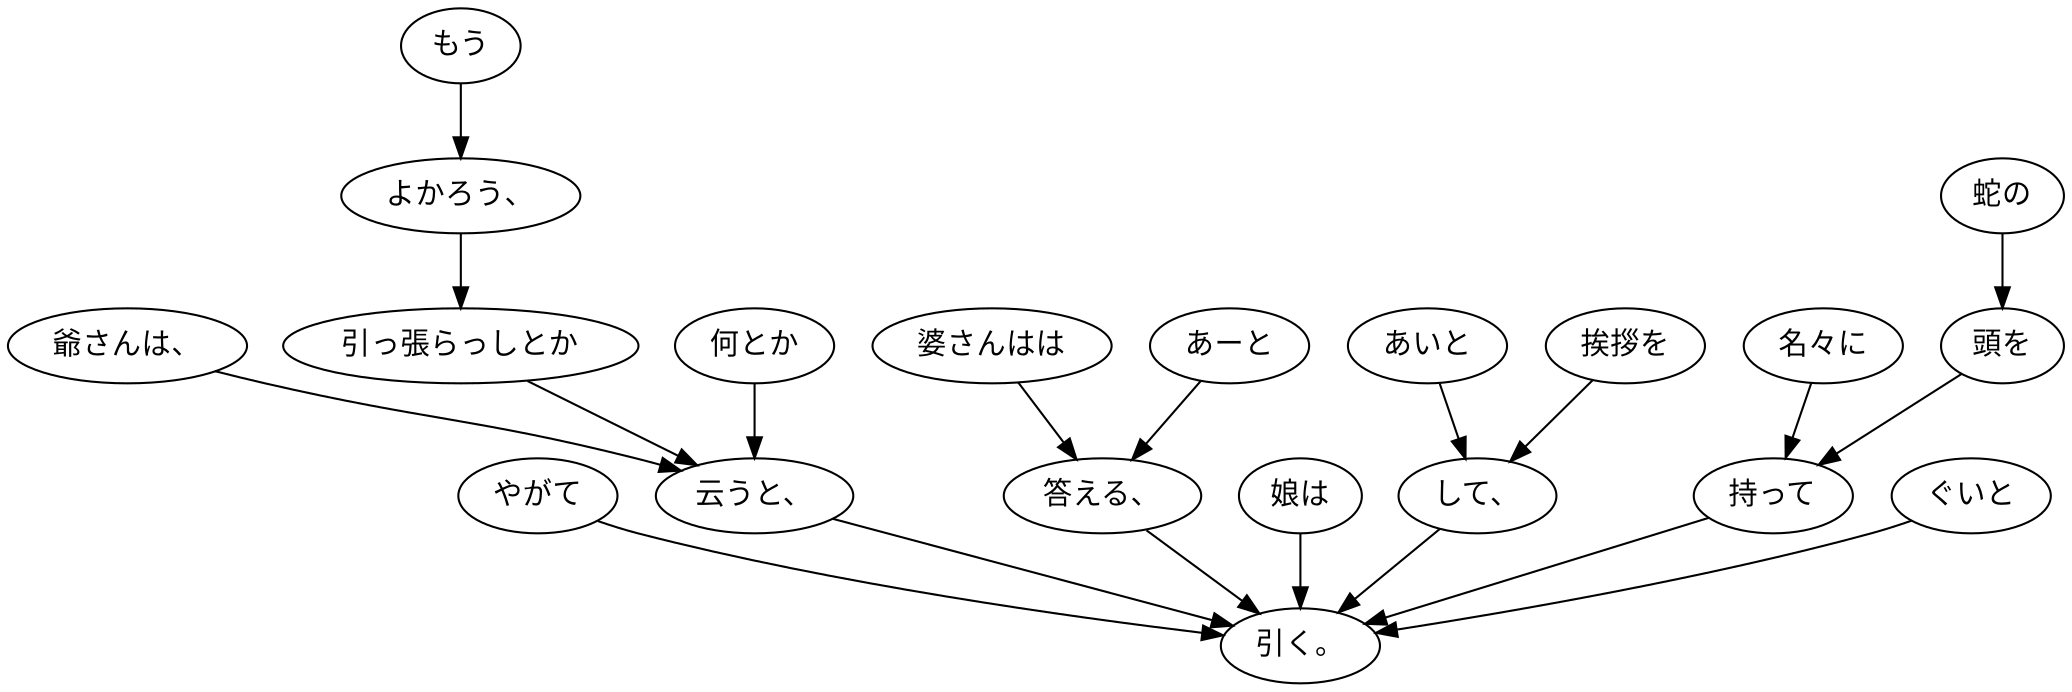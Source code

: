 digraph graph3623 {
	node0 [label="やがて"];
	node1 [label="爺さんは、"];
	node2 [label="もう"];
	node3 [label="よかろう、"];
	node4 [label="引っ張らっしとか"];
	node5 [label="何とか"];
	node6 [label="云うと、"];
	node7 [label="婆さんはは"];
	node8 [label="あーと"];
	node9 [label="答える、"];
	node10 [label="娘は"];
	node11 [label="あいと"];
	node12 [label="挨拶を"];
	node13 [label="して、"];
	node14 [label="名々に"];
	node15 [label="蛇の"];
	node16 [label="頭を"];
	node17 [label="持って"];
	node18 [label="ぐいと"];
	node19 [label="引く。"];
	node0 -> node19;
	node1 -> node6;
	node2 -> node3;
	node3 -> node4;
	node4 -> node6;
	node5 -> node6;
	node6 -> node19;
	node7 -> node9;
	node8 -> node9;
	node9 -> node19;
	node10 -> node19;
	node11 -> node13;
	node12 -> node13;
	node13 -> node19;
	node14 -> node17;
	node15 -> node16;
	node16 -> node17;
	node17 -> node19;
	node18 -> node19;
}
